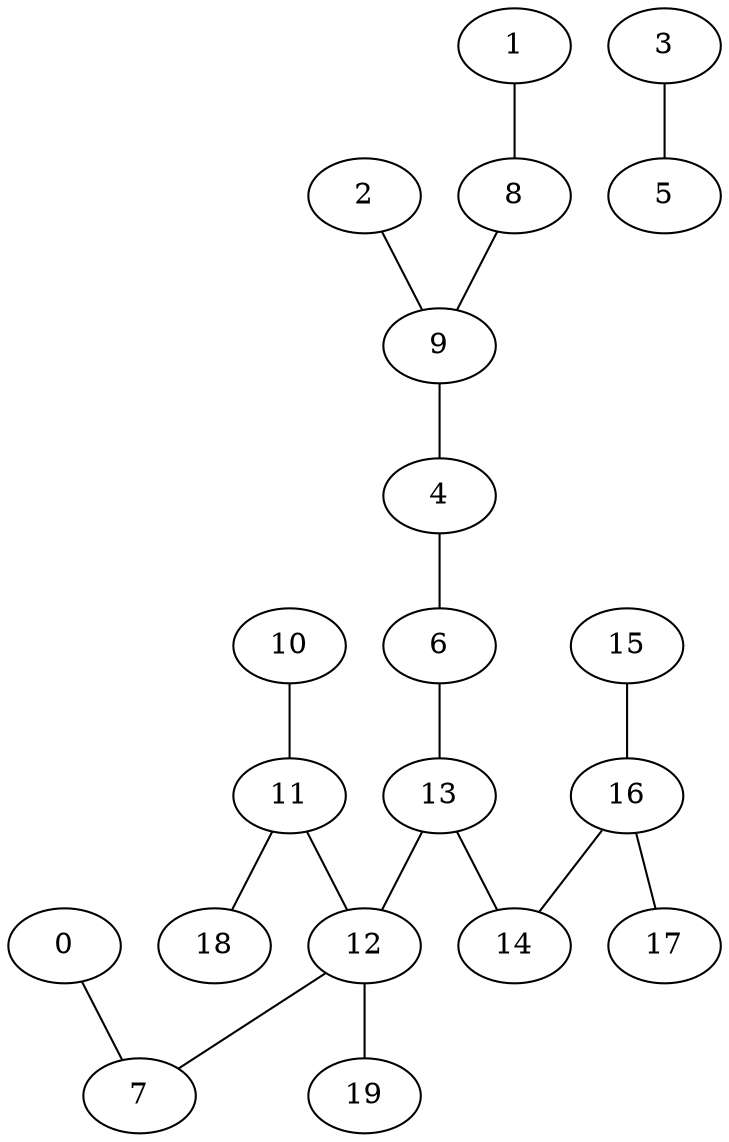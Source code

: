 graph {
	0
	1
	2
	3
	4
	5
	6
	7
	8
	9
	10
	11
	12
	13
	14
	15
	16
	17
	18
	19
	4 -- 6
	0 -- 7
	1 -- 8
	2 -- 9
	3 -- 5
	9 -- 4
	10 -- 11
	11 -- 12
	6 -- 13
	13 -- 12
	12 -- 7
	13 -- 14
	8 -- 9
	16 -- 14
	15 -- 16
	16 -- 17
	11 -- 18
	12 -- 19
}